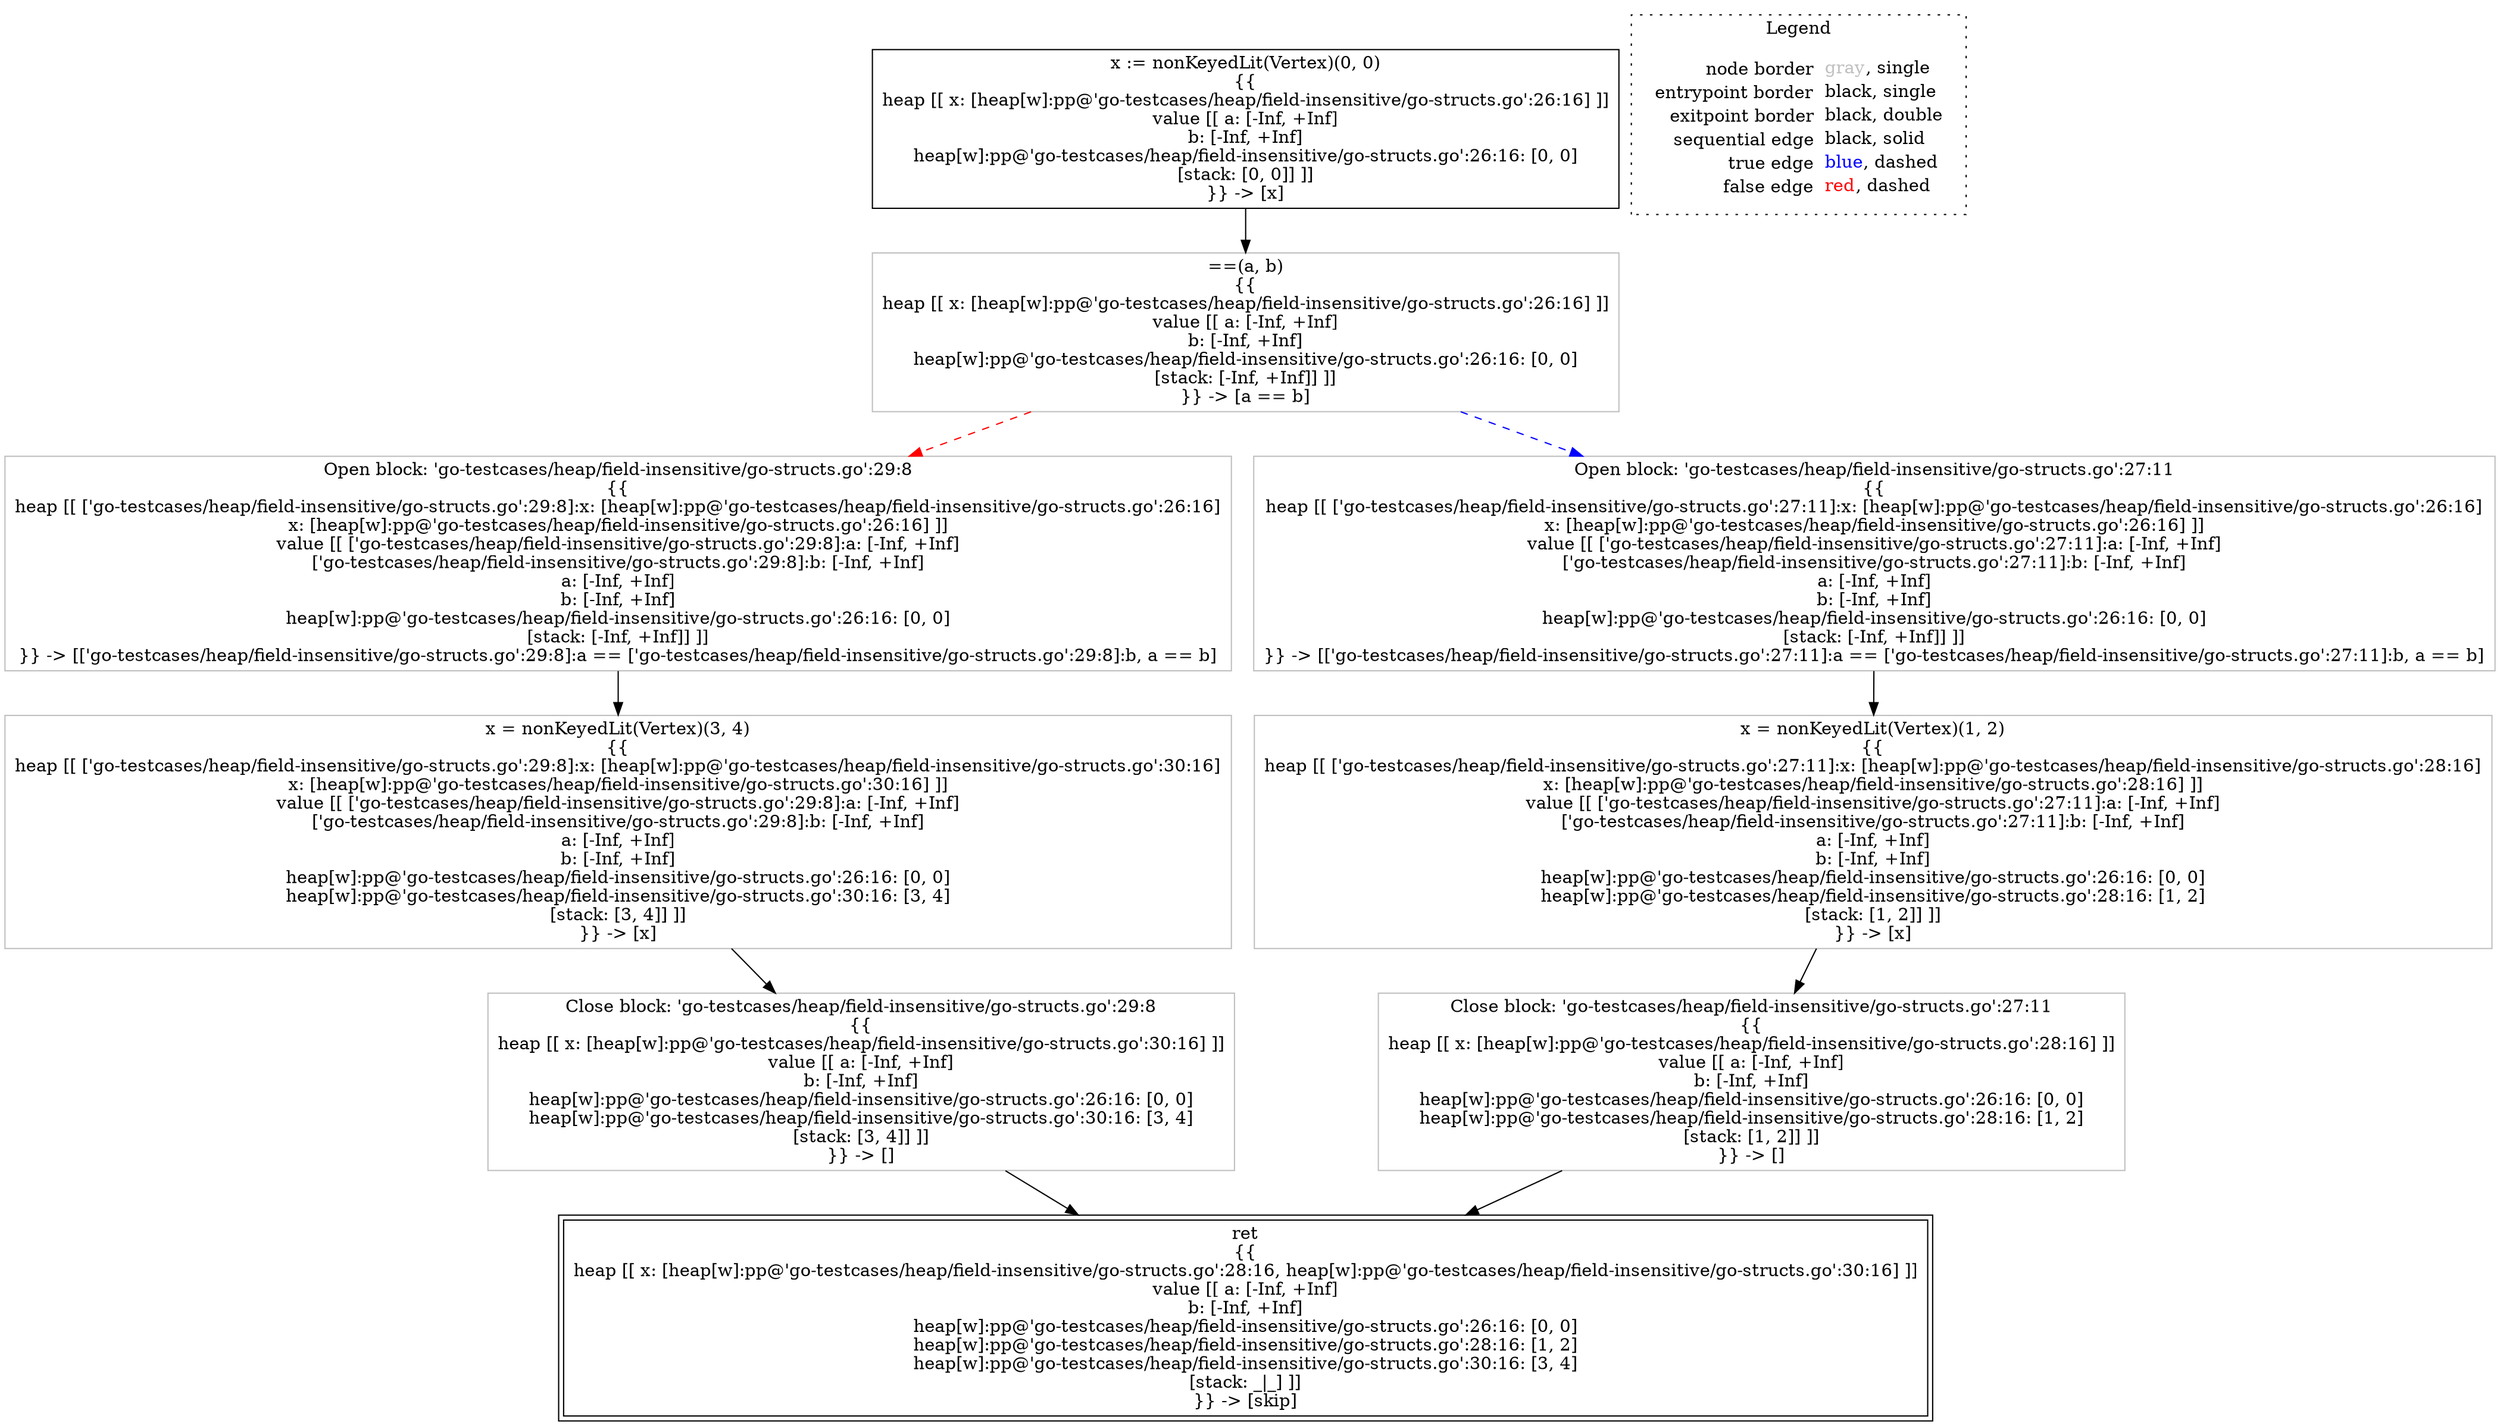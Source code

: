 digraph {
	"node0" [shape="rect",color="black",label=<x := nonKeyedLit(Vertex)(0, 0)<BR/>{{<BR/>heap [[ x: [heap[w]:pp@'go-testcases/heap/field-insensitive/go-structs.go':26:16] ]]<BR/>value [[ a: [-Inf, +Inf]<BR/>b: [-Inf, +Inf]<BR/>heap[w]:pp@'go-testcases/heap/field-insensitive/go-structs.go':26:16: [0, 0]<BR/>[stack: [0, 0]] ]]<BR/>}} -&gt; [x]>];
	"node1" [shape="rect",color="gray",label=<Open block: 'go-testcases/heap/field-insensitive/go-structs.go':29:8<BR/>{{<BR/>heap [[ ['go-testcases/heap/field-insensitive/go-structs.go':29:8]:x: [heap[w]:pp@'go-testcases/heap/field-insensitive/go-structs.go':26:16]<BR/>x: [heap[w]:pp@'go-testcases/heap/field-insensitive/go-structs.go':26:16] ]]<BR/>value [[ ['go-testcases/heap/field-insensitive/go-structs.go':29:8]:a: [-Inf, +Inf]<BR/>['go-testcases/heap/field-insensitive/go-structs.go':29:8]:b: [-Inf, +Inf]<BR/>a: [-Inf, +Inf]<BR/>b: [-Inf, +Inf]<BR/>heap[w]:pp@'go-testcases/heap/field-insensitive/go-structs.go':26:16: [0, 0]<BR/>[stack: [-Inf, +Inf]] ]]<BR/>}} -&gt; [['go-testcases/heap/field-insensitive/go-structs.go':29:8]:a == ['go-testcases/heap/field-insensitive/go-structs.go':29:8]:b, a == b]>];
	"node2" [shape="rect",color="black",peripheries="2",label=<ret<BR/>{{<BR/>heap [[ x: [heap[w]:pp@'go-testcases/heap/field-insensitive/go-structs.go':28:16, heap[w]:pp@'go-testcases/heap/field-insensitive/go-structs.go':30:16] ]]<BR/>value [[ a: [-Inf, +Inf]<BR/>b: [-Inf, +Inf]<BR/>heap[w]:pp@'go-testcases/heap/field-insensitive/go-structs.go':26:16: [0, 0]<BR/>heap[w]:pp@'go-testcases/heap/field-insensitive/go-structs.go':28:16: [1, 2]<BR/>heap[w]:pp@'go-testcases/heap/field-insensitive/go-structs.go':30:16: [3, 4]<BR/>[stack: _|_] ]]<BR/>}} -&gt; [skip]>];
	"node3" [shape="rect",color="gray",label=<x = nonKeyedLit(Vertex)(3, 4)<BR/>{{<BR/>heap [[ ['go-testcases/heap/field-insensitive/go-structs.go':29:8]:x: [heap[w]:pp@'go-testcases/heap/field-insensitive/go-structs.go':30:16]<BR/>x: [heap[w]:pp@'go-testcases/heap/field-insensitive/go-structs.go':30:16] ]]<BR/>value [[ ['go-testcases/heap/field-insensitive/go-structs.go':29:8]:a: [-Inf, +Inf]<BR/>['go-testcases/heap/field-insensitive/go-structs.go':29:8]:b: [-Inf, +Inf]<BR/>a: [-Inf, +Inf]<BR/>b: [-Inf, +Inf]<BR/>heap[w]:pp@'go-testcases/heap/field-insensitive/go-structs.go':26:16: [0, 0]<BR/>heap[w]:pp@'go-testcases/heap/field-insensitive/go-structs.go':30:16: [3, 4]<BR/>[stack: [3, 4]] ]]<BR/>}} -&gt; [x]>];
	"node4" [shape="rect",color="gray",label=<==(a, b)<BR/>{{<BR/>heap [[ x: [heap[w]:pp@'go-testcases/heap/field-insensitive/go-structs.go':26:16] ]]<BR/>value [[ a: [-Inf, +Inf]<BR/>b: [-Inf, +Inf]<BR/>heap[w]:pp@'go-testcases/heap/field-insensitive/go-structs.go':26:16: [0, 0]<BR/>[stack: [-Inf, +Inf]] ]]<BR/>}} -&gt; [a == b]>];
	"node5" [shape="rect",color="gray",label=<Open block: 'go-testcases/heap/field-insensitive/go-structs.go':27:11<BR/>{{<BR/>heap [[ ['go-testcases/heap/field-insensitive/go-structs.go':27:11]:x: [heap[w]:pp@'go-testcases/heap/field-insensitive/go-structs.go':26:16]<BR/>x: [heap[w]:pp@'go-testcases/heap/field-insensitive/go-structs.go':26:16] ]]<BR/>value [[ ['go-testcases/heap/field-insensitive/go-structs.go':27:11]:a: [-Inf, +Inf]<BR/>['go-testcases/heap/field-insensitive/go-structs.go':27:11]:b: [-Inf, +Inf]<BR/>a: [-Inf, +Inf]<BR/>b: [-Inf, +Inf]<BR/>heap[w]:pp@'go-testcases/heap/field-insensitive/go-structs.go':26:16: [0, 0]<BR/>[stack: [-Inf, +Inf]] ]]<BR/>}} -&gt; [['go-testcases/heap/field-insensitive/go-structs.go':27:11]:a == ['go-testcases/heap/field-insensitive/go-structs.go':27:11]:b, a == b]>];
	"node6" [shape="rect",color="gray",label=<Close block: 'go-testcases/heap/field-insensitive/go-structs.go':29:8<BR/>{{<BR/>heap [[ x: [heap[w]:pp@'go-testcases/heap/field-insensitive/go-structs.go':30:16] ]]<BR/>value [[ a: [-Inf, +Inf]<BR/>b: [-Inf, +Inf]<BR/>heap[w]:pp@'go-testcases/heap/field-insensitive/go-structs.go':26:16: [0, 0]<BR/>heap[w]:pp@'go-testcases/heap/field-insensitive/go-structs.go':30:16: [3, 4]<BR/>[stack: [3, 4]] ]]<BR/>}} -&gt; []>];
	"node7" [shape="rect",color="gray",label=<x = nonKeyedLit(Vertex)(1, 2)<BR/>{{<BR/>heap [[ ['go-testcases/heap/field-insensitive/go-structs.go':27:11]:x: [heap[w]:pp@'go-testcases/heap/field-insensitive/go-structs.go':28:16]<BR/>x: [heap[w]:pp@'go-testcases/heap/field-insensitive/go-structs.go':28:16] ]]<BR/>value [[ ['go-testcases/heap/field-insensitive/go-structs.go':27:11]:a: [-Inf, +Inf]<BR/>['go-testcases/heap/field-insensitive/go-structs.go':27:11]:b: [-Inf, +Inf]<BR/>a: [-Inf, +Inf]<BR/>b: [-Inf, +Inf]<BR/>heap[w]:pp@'go-testcases/heap/field-insensitive/go-structs.go':26:16: [0, 0]<BR/>heap[w]:pp@'go-testcases/heap/field-insensitive/go-structs.go':28:16: [1, 2]<BR/>[stack: [1, 2]] ]]<BR/>}} -&gt; [x]>];
	"node8" [shape="rect",color="gray",label=<Close block: 'go-testcases/heap/field-insensitive/go-structs.go':27:11<BR/>{{<BR/>heap [[ x: [heap[w]:pp@'go-testcases/heap/field-insensitive/go-structs.go':28:16] ]]<BR/>value [[ a: [-Inf, +Inf]<BR/>b: [-Inf, +Inf]<BR/>heap[w]:pp@'go-testcases/heap/field-insensitive/go-structs.go':26:16: [0, 0]<BR/>heap[w]:pp@'go-testcases/heap/field-insensitive/go-structs.go':28:16: [1, 2]<BR/>[stack: [1, 2]] ]]<BR/>}} -&gt; []>];
	"node1" -> "node3" [color="black"];
	"node3" -> "node6" [color="black"];
	"node4" -> "node1" [color="red",style="dashed"];
	"node4" -> "node5" [color="blue",style="dashed"];
	"node5" -> "node7" [color="black"];
	"node6" -> "node2" [color="black"];
	"node7" -> "node8" [color="black"];
	"node8" -> "node2" [color="black"];
	"node0" -> "node4" [color="black"];
subgraph cluster_legend {
	label="Legend";
	style=dotted;
	node [shape=plaintext];
	"legend" [label=<<table border="0" cellpadding="2" cellspacing="0" cellborder="0"><tr><td align="right">node border&nbsp;</td><td align="left"><font color="gray">gray</font>, single</td></tr><tr><td align="right">entrypoint border&nbsp;</td><td align="left"><font color="black">black</font>, single</td></tr><tr><td align="right">exitpoint border&nbsp;</td><td align="left"><font color="black">black</font>, double</td></tr><tr><td align="right">sequential edge&nbsp;</td><td align="left"><font color="black">black</font>, solid</td></tr><tr><td align="right">true edge&nbsp;</td><td align="left"><font color="blue">blue</font>, dashed</td></tr><tr><td align="right">false edge&nbsp;</td><td align="left"><font color="red">red</font>, dashed</td></tr></table>>];
}

}
